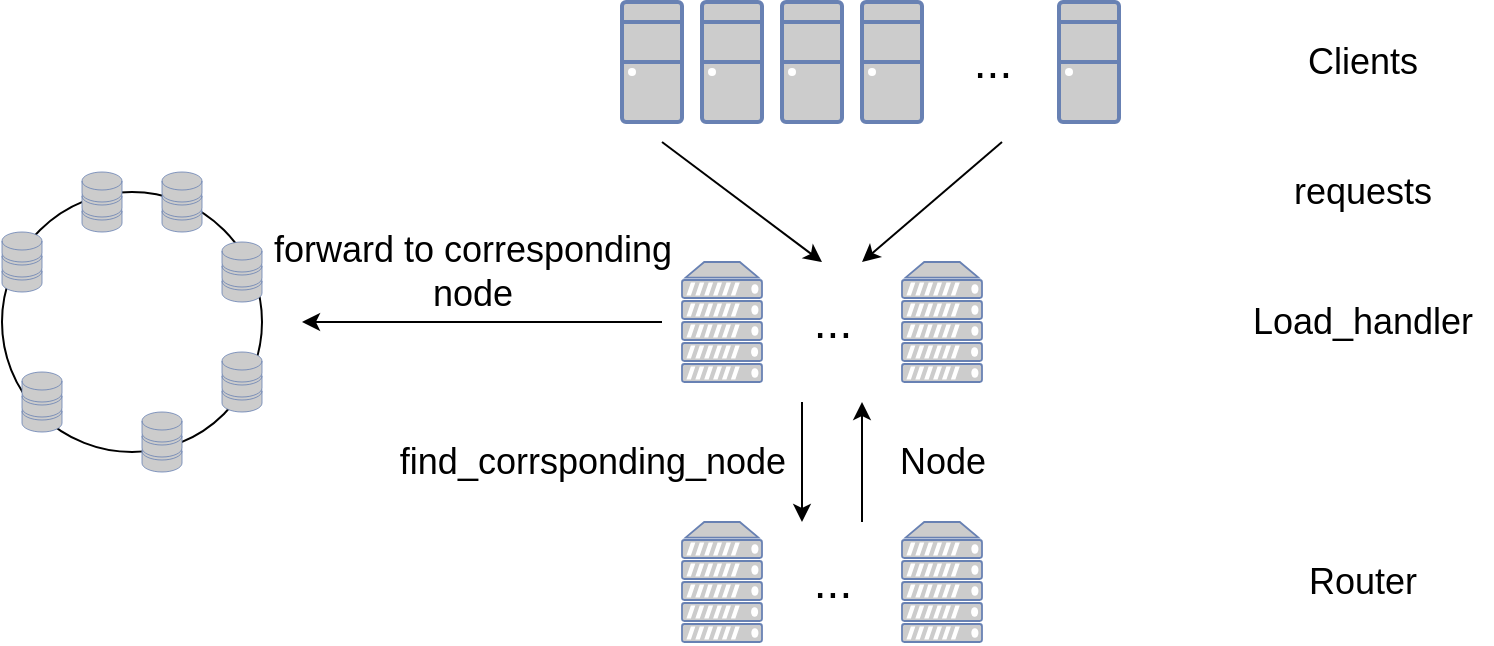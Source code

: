 <mxfile version="14.6.3" type="device"><diagram id="yYSpQUQgNoqW0rD6scnM" name="Page-2"><mxGraphModel dx="2249" dy="692" grid="1" gridSize="10" guides="1" tooltips="1" connect="1" arrows="1" fold="1" page="1" pageScale="1" pageWidth="827" pageHeight="1169" math="0" shadow="0"><root><mxCell id="YTNvprExm7pYj-a4tiqC-0"/><mxCell id="YTNvprExm7pYj-a4tiqC-1" parent="YTNvprExm7pYj-a4tiqC-0"/><mxCell id="YTNvprExm7pYj-a4tiqC-2" value="" style="fontColor=#0066CC;verticalAlign=top;verticalLabelPosition=bottom;labelPosition=center;align=center;html=1;outlineConnect=0;fillColor=#CCCCCC;strokeColor=#6881B3;gradientColor=none;gradientDirection=north;strokeWidth=2;shape=mxgraph.networks.desktop_pc;" parent="YTNvprExm7pYj-a4tiqC-1" vertex="1"><mxGeometry x="180" y="100" width="30" height="60" as="geometry"/></mxCell><mxCell id="YTNvprExm7pYj-a4tiqC-3" value="" style="fontColor=#0066CC;verticalAlign=top;verticalLabelPosition=bottom;labelPosition=center;align=center;html=1;outlineConnect=0;fillColor=#CCCCCC;strokeColor=#6881B3;gradientColor=none;gradientDirection=north;strokeWidth=2;shape=mxgraph.networks.desktop_pc;" parent="YTNvprExm7pYj-a4tiqC-1" vertex="1"><mxGeometry x="260" y="100" width="30" height="60" as="geometry"/></mxCell><mxCell id="YTNvprExm7pYj-a4tiqC-4" value="" style="fontColor=#0066CC;verticalAlign=top;verticalLabelPosition=bottom;labelPosition=center;align=center;html=1;outlineConnect=0;fillColor=#CCCCCC;strokeColor=#6881B3;gradientColor=none;gradientDirection=north;strokeWidth=2;shape=mxgraph.networks.desktop_pc;" parent="YTNvprExm7pYj-a4tiqC-1" vertex="1"><mxGeometry x="220" y="100" width="30" height="60" as="geometry"/></mxCell><mxCell id="YTNvprExm7pYj-a4tiqC-5" value="" style="fontColor=#0066CC;verticalAlign=top;verticalLabelPosition=bottom;labelPosition=center;align=center;html=1;outlineConnect=0;fillColor=#CCCCCC;strokeColor=#6881B3;gradientColor=none;gradientDirection=north;strokeWidth=2;shape=mxgraph.networks.desktop_pc;" parent="YTNvprExm7pYj-a4tiqC-1" vertex="1"><mxGeometry x="300" y="100" width="30" height="60" as="geometry"/></mxCell><mxCell id="YTNvprExm7pYj-a4tiqC-6" value="&lt;font style=&quot;font-size: 23px&quot;&gt;...&lt;/font&gt;" style="text;html=1;align=center;verticalAlign=middle;resizable=0;points=[];autosize=1;" parent="YTNvprExm7pYj-a4tiqC-1" vertex="1"><mxGeometry x="350" y="120" width="30" height="20" as="geometry"/></mxCell><mxCell id="YTNvprExm7pYj-a4tiqC-7" value="" style="fontColor=#0066CC;verticalAlign=top;verticalLabelPosition=bottom;labelPosition=center;align=center;html=1;outlineConnect=0;fillColor=#CCCCCC;strokeColor=#6881B3;gradientColor=none;gradientDirection=north;strokeWidth=2;shape=mxgraph.networks.desktop_pc;" parent="YTNvprExm7pYj-a4tiqC-1" vertex="1"><mxGeometry x="398.5" y="100" width="30" height="60" as="geometry"/></mxCell><mxCell id="YTNvprExm7pYj-a4tiqC-8" value="Clients" style="text;html=1;align=center;verticalAlign=middle;resizable=0;points=[];autosize=1;fontSize=18;" parent="YTNvprExm7pYj-a4tiqC-1" vertex="1"><mxGeometry x="515" y="115" width="70" height="30" as="geometry"/></mxCell><mxCell id="YTNvprExm7pYj-a4tiqC-12" value="" style="fontColor=#0066CC;verticalAlign=top;verticalLabelPosition=bottom;labelPosition=center;align=center;html=1;outlineConnect=0;fillColor=#CCCCCC;strokeColor=#6881B3;gradientColor=none;gradientDirection=north;strokeWidth=2;shape=mxgraph.networks.server;" parent="YTNvprExm7pYj-a4tiqC-1" vertex="1"><mxGeometry x="210" y="230" width="40" height="60" as="geometry"/></mxCell><mxCell id="YTNvprExm7pYj-a4tiqC-13" value="" style="fontColor=#0066CC;verticalAlign=top;verticalLabelPosition=bottom;labelPosition=center;align=center;html=1;outlineConnect=0;fillColor=#CCCCCC;strokeColor=#6881B3;gradientColor=none;gradientDirection=north;strokeWidth=2;shape=mxgraph.networks.server;" parent="YTNvprExm7pYj-a4tiqC-1" vertex="1"><mxGeometry x="320" y="230" width="40" height="60" as="geometry"/></mxCell><mxCell id="YTNvprExm7pYj-a4tiqC-14" value="&lt;font style=&quot;font-size: 23px&quot;&gt;...&lt;/font&gt;" style="text;html=1;align=center;verticalAlign=middle;resizable=0;points=[];autosize=1;" parent="YTNvprExm7pYj-a4tiqC-1" vertex="1"><mxGeometry x="270" y="250" width="30" height="20" as="geometry"/></mxCell><mxCell id="YTNvprExm7pYj-a4tiqC-15" value="Load_handler" style="text;html=1;align=center;verticalAlign=middle;resizable=0;points=[];autosize=1;fontSize=18;" parent="YTNvprExm7pYj-a4tiqC-1" vertex="1"><mxGeometry x="485" y="245" width="130" height="30" as="geometry"/></mxCell><mxCell id="YTNvprExm7pYj-a4tiqC-16" value="" style="endArrow=classic;html=1;fontSize=18;" parent="YTNvprExm7pYj-a4tiqC-1" edge="1"><mxGeometry width="50" height="50" relative="1" as="geometry"><mxPoint x="200" y="170" as="sourcePoint"/><mxPoint x="280" y="230" as="targetPoint"/></mxGeometry></mxCell><mxCell id="YTNvprExm7pYj-a4tiqC-17" value="" style="endArrow=classic;html=1;fontSize=18;" parent="YTNvprExm7pYj-a4tiqC-1" edge="1"><mxGeometry width="50" height="50" relative="1" as="geometry"><mxPoint x="370" y="170" as="sourcePoint"/><mxPoint x="300" y="230" as="targetPoint"/></mxGeometry></mxCell><mxCell id="YTNvprExm7pYj-a4tiqC-23" value="" style="fontColor=#0066CC;verticalAlign=top;verticalLabelPosition=bottom;labelPosition=center;align=center;html=1;outlineConnect=0;fillColor=#CCCCCC;strokeColor=#6881B3;gradientColor=none;gradientDirection=north;strokeWidth=2;shape=mxgraph.networks.server;" parent="YTNvprExm7pYj-a4tiqC-1" vertex="1"><mxGeometry x="210" y="360" width="40" height="60" as="geometry"/></mxCell><mxCell id="YTNvprExm7pYj-a4tiqC-24" value="" style="fontColor=#0066CC;verticalAlign=top;verticalLabelPosition=bottom;labelPosition=center;align=center;html=1;outlineConnect=0;fillColor=#CCCCCC;strokeColor=#6881B3;gradientColor=none;gradientDirection=north;strokeWidth=2;shape=mxgraph.networks.server;" parent="YTNvprExm7pYj-a4tiqC-1" vertex="1"><mxGeometry x="320" y="360" width="40" height="60" as="geometry"/></mxCell><mxCell id="YTNvprExm7pYj-a4tiqC-25" value="&lt;font style=&quot;font-size: 23px&quot;&gt;...&lt;/font&gt;" style="text;html=1;align=center;verticalAlign=middle;resizable=0;points=[];autosize=1;" parent="YTNvprExm7pYj-a4tiqC-1" vertex="1"><mxGeometry x="270" y="380" width="30" height="20" as="geometry"/></mxCell><mxCell id="YTNvprExm7pYj-a4tiqC-26" value="" style="endArrow=classic;html=1;fontSize=18;" parent="YTNvprExm7pYj-a4tiqC-1" edge="1"><mxGeometry width="50" height="50" relative="1" as="geometry"><mxPoint x="270" y="300" as="sourcePoint"/><mxPoint x="270" y="360" as="targetPoint"/></mxGeometry></mxCell><mxCell id="YTNvprExm7pYj-a4tiqC-27" value="" style="endArrow=classic;html=1;fontSize=18;" parent="YTNvprExm7pYj-a4tiqC-1" edge="1"><mxGeometry width="50" height="50" relative="1" as="geometry"><mxPoint x="300" y="360" as="sourcePoint"/><mxPoint x="300" y="300" as="targetPoint"/></mxGeometry></mxCell><mxCell id="YTNvprExm7pYj-a4tiqC-28" value="requests" style="text;html=1;align=center;verticalAlign=middle;resizable=0;points=[];autosize=1;fontSize=18;" parent="YTNvprExm7pYj-a4tiqC-1" vertex="1"><mxGeometry x="510" y="180" width="80" height="30" as="geometry"/></mxCell><mxCell id="YTNvprExm7pYj-a4tiqC-29" value="find_corrsponding_node" style="text;html=1;align=center;verticalAlign=middle;resizable=0;points=[];autosize=1;fontSize=18;" parent="YTNvprExm7pYj-a4tiqC-1" vertex="1"><mxGeometry x="60" y="315" width="210" height="30" as="geometry"/></mxCell><mxCell id="YTNvprExm7pYj-a4tiqC-30" value="Node" style="text;html=1;align=center;verticalAlign=middle;resizable=0;points=[];autosize=1;fontSize=18;" parent="YTNvprExm7pYj-a4tiqC-1" vertex="1"><mxGeometry x="310" y="315" width="60" height="30" as="geometry"/></mxCell><mxCell id="YTNvprExm7pYj-a4tiqC-31" value="" style="ellipse;whiteSpace=wrap;html=1;aspect=fixed;fontSize=18;fillColor=none;" parent="YTNvprExm7pYj-a4tiqC-1" vertex="1"><mxGeometry x="-130" y="195" width="130" height="130" as="geometry"/></mxCell><mxCell id="YTNvprExm7pYj-a4tiqC-10" value="" style="fontColor=#0066CC;verticalAlign=top;verticalLabelPosition=bottom;labelPosition=center;align=center;html=1;outlineConnect=0;fillColor=#CCCCCC;strokeColor=#6881B3;gradientColor=none;gradientDirection=north;strokeWidth=2;shape=mxgraph.networks.storage;" parent="YTNvprExm7pYj-a4tiqC-1" vertex="1"><mxGeometry x="-130" y="215" width="20" height="30" as="geometry"/></mxCell><mxCell id="YTNvprExm7pYj-a4tiqC-32" value="" style="fontColor=#0066CC;verticalAlign=top;verticalLabelPosition=bottom;labelPosition=center;align=center;html=1;outlineConnect=0;fillColor=#CCCCCC;strokeColor=#6881B3;gradientColor=none;gradientDirection=north;strokeWidth=2;shape=mxgraph.networks.storage;" parent="YTNvprExm7pYj-a4tiqC-1" vertex="1"><mxGeometry x="-90" y="185" width="20" height="30" as="geometry"/></mxCell><mxCell id="YTNvprExm7pYj-a4tiqC-33" value="" style="fontColor=#0066CC;verticalAlign=top;verticalLabelPosition=bottom;labelPosition=center;align=center;html=1;outlineConnect=0;fillColor=#CCCCCC;strokeColor=#6881B3;gradientColor=none;gradientDirection=north;strokeWidth=2;shape=mxgraph.networks.storage;" parent="YTNvprExm7pYj-a4tiqC-1" vertex="1"><mxGeometry x="-50" y="185" width="20" height="30" as="geometry"/></mxCell><mxCell id="YTNvprExm7pYj-a4tiqC-34" value="" style="fontColor=#0066CC;verticalAlign=top;verticalLabelPosition=bottom;labelPosition=center;align=center;html=1;outlineConnect=0;fillColor=#CCCCCC;strokeColor=#6881B3;gradientColor=none;gradientDirection=north;strokeWidth=2;shape=mxgraph.networks.storage;" parent="YTNvprExm7pYj-a4tiqC-1" vertex="1"><mxGeometry x="-20" y="220" width="20" height="30" as="geometry"/></mxCell><mxCell id="YTNvprExm7pYj-a4tiqC-35" value="" style="fontColor=#0066CC;verticalAlign=top;verticalLabelPosition=bottom;labelPosition=center;align=center;html=1;outlineConnect=0;fillColor=#CCCCCC;strokeColor=#6881B3;gradientColor=none;gradientDirection=north;strokeWidth=2;shape=mxgraph.networks.storage;" parent="YTNvprExm7pYj-a4tiqC-1" vertex="1"><mxGeometry x="-20" y="275" width="20" height="30" as="geometry"/></mxCell><mxCell id="YTNvprExm7pYj-a4tiqC-36" value="" style="fontColor=#0066CC;verticalAlign=top;verticalLabelPosition=bottom;labelPosition=center;align=center;html=1;outlineConnect=0;fillColor=#CCCCCC;strokeColor=#6881B3;gradientColor=none;gradientDirection=north;strokeWidth=2;shape=mxgraph.networks.storage;" parent="YTNvprExm7pYj-a4tiqC-1" vertex="1"><mxGeometry x="-60" y="305" width="20" height="30" as="geometry"/></mxCell><mxCell id="YTNvprExm7pYj-a4tiqC-37" value="" style="fontColor=#0066CC;verticalAlign=top;verticalLabelPosition=bottom;labelPosition=center;align=center;html=1;outlineConnect=0;fillColor=#CCCCCC;strokeColor=#6881B3;gradientColor=none;gradientDirection=north;strokeWidth=2;shape=mxgraph.networks.storage;" parent="YTNvprExm7pYj-a4tiqC-1" vertex="1"><mxGeometry x="-120" y="285" width="20" height="30" as="geometry"/></mxCell><mxCell id="YTNvprExm7pYj-a4tiqC-39" value="" style="endArrow=classic;html=1;fontSize=18;" parent="YTNvprExm7pYj-a4tiqC-1" edge="1"><mxGeometry width="50" height="50" relative="1" as="geometry"><mxPoint x="200" y="260" as="sourcePoint"/><mxPoint x="20" y="260" as="targetPoint"/></mxGeometry></mxCell><mxCell id="YTNvprExm7pYj-a4tiqC-40" value="forward to corresponding&lt;br&gt;node" style="text;html=1;align=center;verticalAlign=middle;resizable=0;points=[];autosize=1;fontSize=18;" parent="YTNvprExm7pYj-a4tiqC-1" vertex="1"><mxGeometry y="210" width="210" height="50" as="geometry"/></mxCell><mxCell id="eXldJuQ3lQ-3E2EsCpC7-1" value="Router" style="text;html=1;align=center;verticalAlign=middle;resizable=0;points=[];autosize=1;fontSize=18;" vertex="1" parent="YTNvprExm7pYj-a4tiqC-1"><mxGeometry x="515" y="375" width="70" height="30" as="geometry"/></mxCell></root></mxGraphModel></diagram></mxfile>